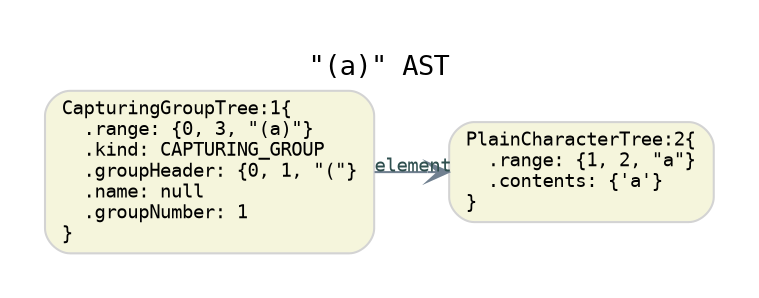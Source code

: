 digraph G {
  rankdir=LR;
  graph [fontname="Monospace", fontsize="13", pad="0.3"]
  labelloc="t";
  label="\"(a)\" AST";

  // default nodes
  node [fontname="Monospace", fontsize= "9", shape="box", style="rounded,filled", color="LightGray", fillcolor="Beige", fixedsize="false", width="0.75"]
  1[ label="CapturingGroupTree:1\{\l  .range: \{0, 3, \"(a)\"\}\l  .kind: CAPTURING_GROUP\l  .groupHeader: \{0, 1, \"(\"\}\l  .name: null\l  .groupNumber: 1\l\}\l" ]
  2[ label="PlainCharacterTree:2\{\l  .range: \{1, 2, \"a\"\}\l  .contents: \{'a'\}\l\}\l" ]

  // default edges
  edge [fontname="Monospace", fontsize="9", style="solid", color="SlateGray", fontcolor="DarkSlateGray", arrowhead="vee", arrowtail="none", dir="both"]
  1 -> 2 [ label="",  taillabel="element" ]
}
